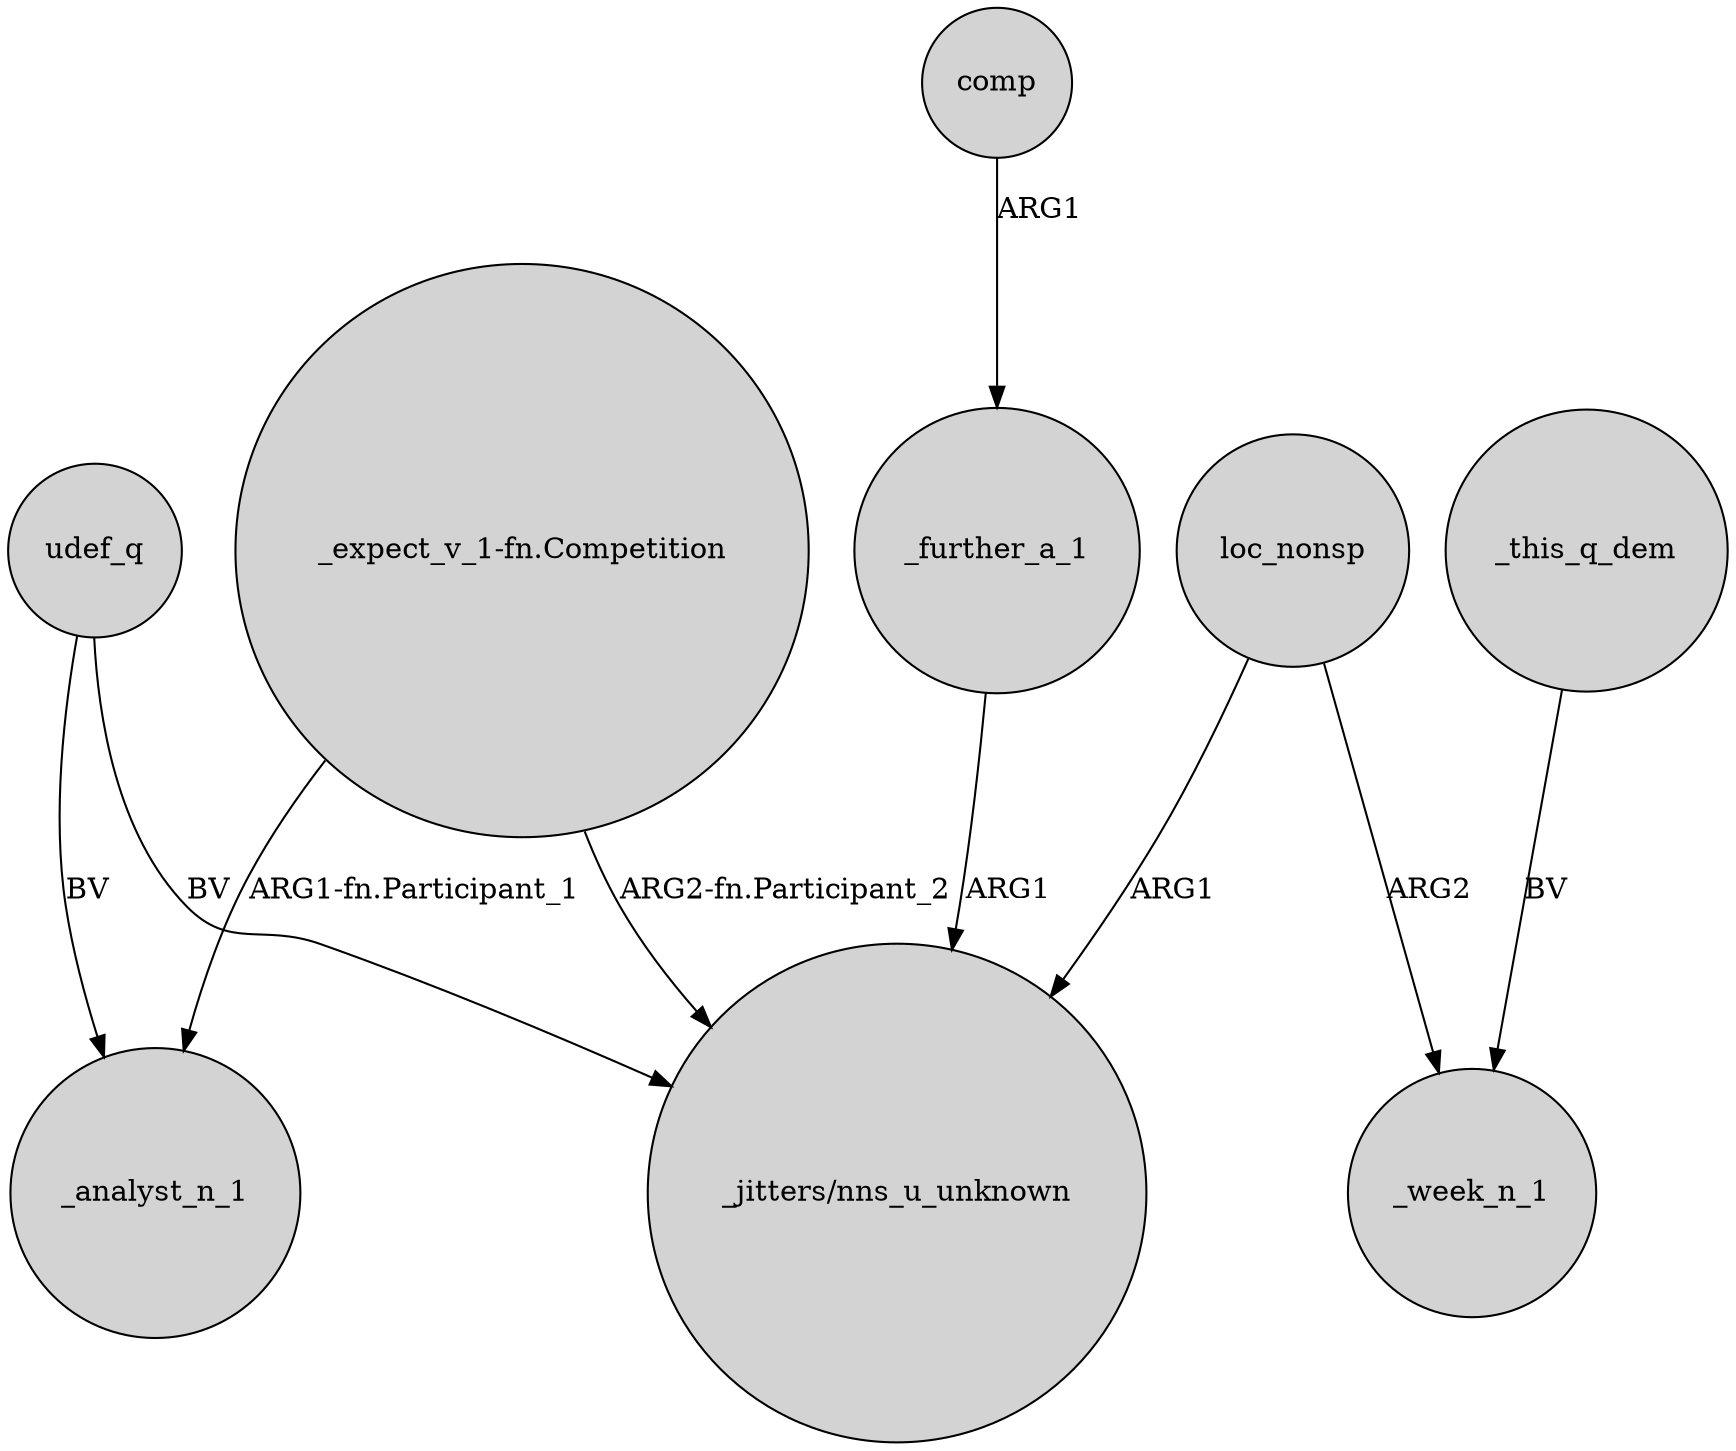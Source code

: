 digraph {
	node [shape=circle style=filled]
	udef_q -> "_jitters/nns_u_unknown" [label=BV]
	comp -> _further_a_1 [label=ARG1]
	"_expect_v_1-fn.Competition" -> "_jitters/nns_u_unknown" [label="ARG2-fn.Participant_2"]
	loc_nonsp -> _week_n_1 [label=ARG2]
	loc_nonsp -> "_jitters/nns_u_unknown" [label=ARG1]
	udef_q -> _analyst_n_1 [label=BV]
	_this_q_dem -> _week_n_1 [label=BV]
	"_expect_v_1-fn.Competition" -> _analyst_n_1 [label="ARG1-fn.Participant_1"]
	_further_a_1 -> "_jitters/nns_u_unknown" [label=ARG1]
}
